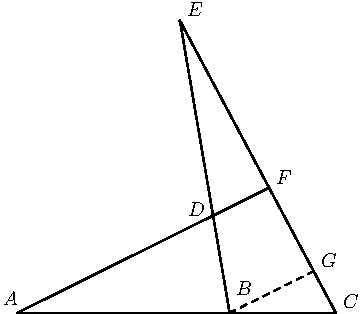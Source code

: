 import graph; size(6cm); real lsf=0.5; pen dps=linewidth(0.7)+fontsize(10); defaultpen(dps); pen ds=black; real xmin=-3.6608188637921963,xmax=10.203010705477487,ymin=-3.413405344307964,ymax=5.883388036649897; 
pair A=(0.,0.), B=(2.,0.), C=(3.,0.), D=(1.844210657752221,0.9163996677609755), F=(2.3711279885385697,1.1782281442641112), G=(2.7903759961795234,0.3927427147547037); 
draw(C--B,linewidth(0.8)); draw(B--A,linewidth(0.8)); draw(A--D,linewidth(0.8)); draw(B--D,linewidth(0.8)); draw(D--(1.5326319732566631,2.7491990032829263),linewidth(0.8)); draw((1.5326319732566631,2.7491990032829263)--C,linewidth(0.8)); draw(D--F,linewidth(0.8)); draw(B--G,linewidth(0.8)+linetype("4 4")); 
dot(A,linewidth(1.pt)+ds); label("$A$",(-0.15689323713014022,0.05797608148727029),NE*lsf); dot(B,linewidth(1.pt)+ds); label("$B$",(2.0344162879030963,0.14476061713215116),NE*lsf); dot(C,linewidth(1.pt)+ds); label("$C$",(3.0432865147748336,0.025431880620439974),NE*lsf); dot(D,linewidth(1.pt)+ds); label("$D$",(1.5896455427230827,0.8932772370692486),NE*lsf); dot((1.5326319732566631,2.7491990032829263),linewidth(1.pt)+ds); label("$E$",(1.5787974757674728,2.7699928203897968),NE*lsf); dot(F,linewidth(1.pt)+ds); label("$F$",(2.414098631349449,1.1970231118263315),NE*lsf); dot(G,linewidth(1.pt)+ds); label("$G$",(2.837173242618242,0.4159622910224038),NE*lsf); 
clip((xmin,ymin)--(xmin,ymax)--(xmax,ymax)--(xmax,ymin)--cycle); 